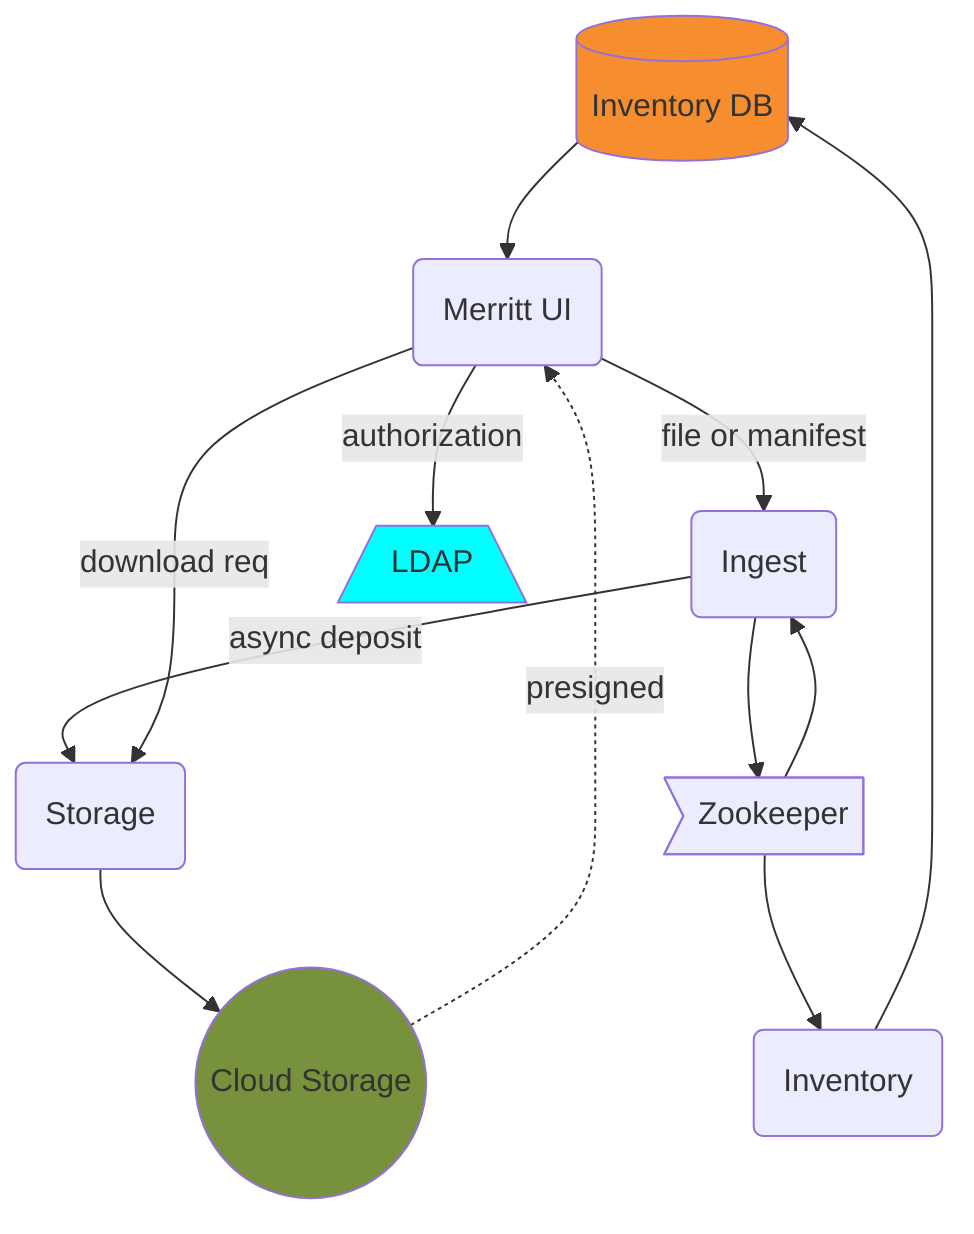 graph TD
  RDS[(Inventory DB)]
  UI(Merritt UI)
  ING(Ingest)
  ST(Storage)
  INV(Inventory)
  CLOUD(("Cloud Storage"))
  LDAP[/LDAP\]
  ZOO>Zookeeper]

  RDS --> UI
  UI --> |"file or manifest"| ING
  UI --> |authorization| LDAP
  ING --> |"async deposit"| ST
  ING --> ZOO
  ZOO --> ING
  ZOO --> INV
  UI ---> |download req| ST
  INV --> RDS
  ST --> CLOUD
  CLOUD -.-> |presigned| UI

  style CLOUD fill:#77913C
  style RDS fill:#F68D2F
  style LDAP fill:cyan